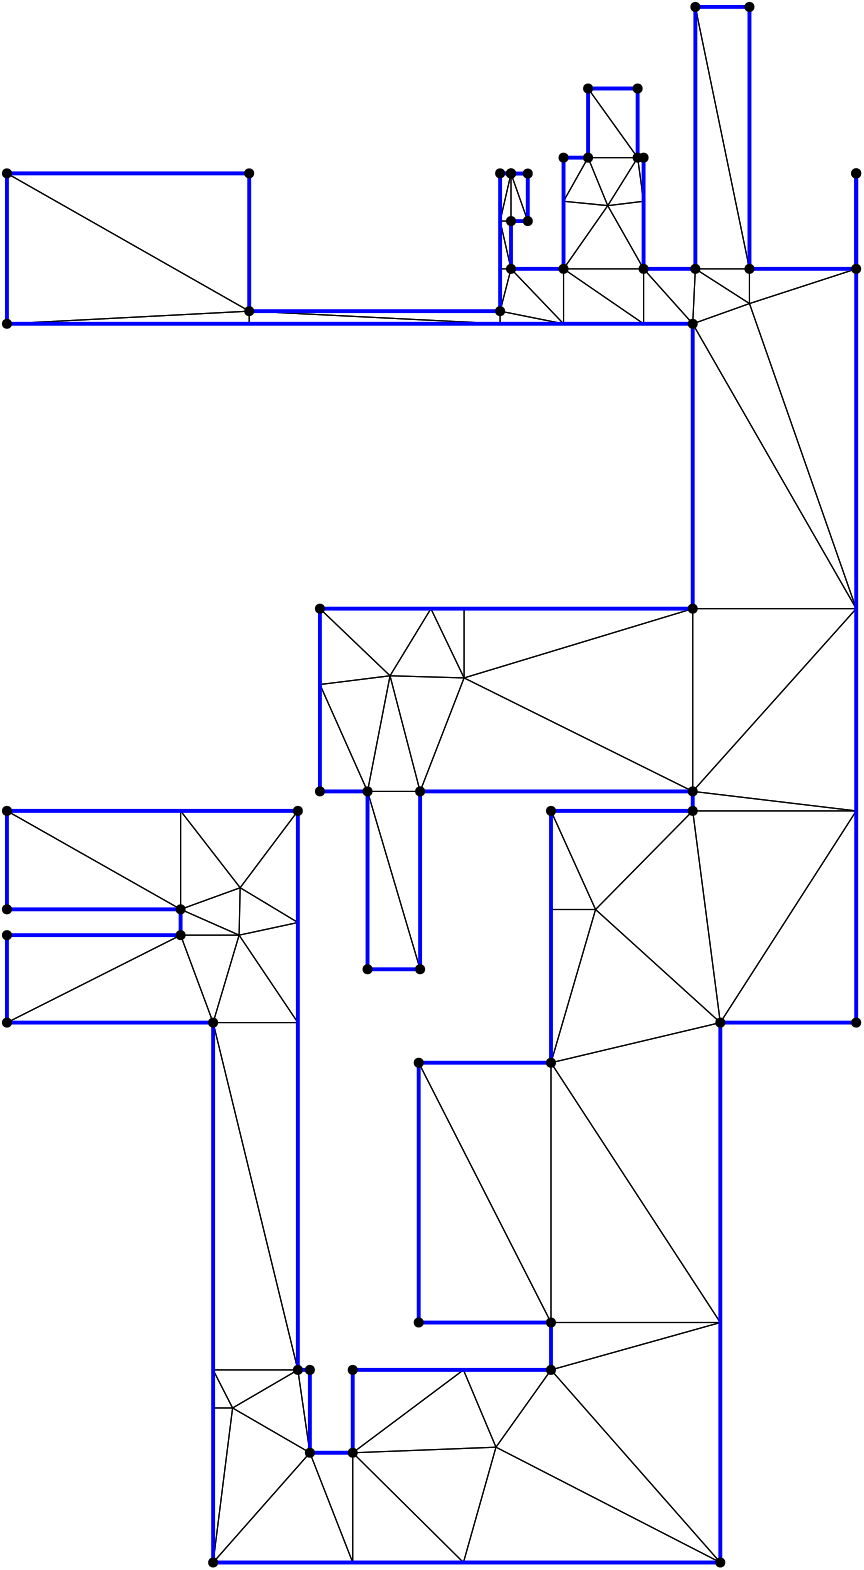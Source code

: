 <?xml version="1.0"?>
<!DOCTYPE ipe SYSTEM "ipe.dtd">
<ipe version="70218" creator="Ipe 7.2.24">
<info created="D:20221020151441" modified="D:20221020151441"/>
<ipestyle name="basic">
<symbol name="mark/disk(sx)" transformations="translations">
<path fill="sym-stroke">
0.6 0 0 0.6 0 0 e
</path>
</symbol>
<anglesize name="22.5 deg" value="22.5"/>
<anglesize name="30 deg" value="30"/>
<anglesize name="45 deg" value="45"/>
<anglesize name="60 deg" value="60"/>
<anglesize name="90 deg" value="90"/>
<arrowsize name="large" value="10"/>
<arrowsize name="small" value="5"/>
<arrowsize name="tiny" value="3"/>
<color name="blue" value="0 0 1"/>
<color name="gray" value="0.745"/>
<color name="green" value="0 1 0"/>
<color name="red" value="1 0 0"/>
<color name="pink" value="1 0.753 0.796"/>
<pen name="heavier" value="0.8"/>
<pen name="fat" value="1.4"/>
<pen name="ultrafat" value="2"/>
<gridsize name="16 pts (~6 mm)" value="16"/>
<gridsize name="32 pts (~12 mm)" value="32"/>
<gridsize name="4 pts" value="4"/>
<gridsize name="8 pts (~3 mm)" value="8"/>
<opacity name="10%" value="0.1"/>
<opacity name="25%" value="0.25"/>
<opacity name="50%" value="0.5"/>
<opacity name="75%" value="0.75"/>
<symbolsize name="large" value="5"/>
<symbolsize name="small" value="2"/>
<symbolsize name="tiny" value="1.1"/>
<textsize name="huge" value="\huge"/>
<textsize name="large" value="\large"/>
<textsize name="small" value="\small"/>
<textsize name="tiny" value="	iny"/>
<tiling name="falling" angle="-60" step="4" width="1"/>
<tiling name="rising" angle="30" step="4" width="1"/>
</ipestyle>
<page>
<layer name="hull"/>
<layer name="constraints"/>
<layer name="triangulation"/>
<layer name="obtuse"/>
<layer name="blub"/>
<layer name="problems"/>
<view layers="hull constraints triangulation obtuse blub" active="triangulation"/>
<path layer="triangulation" stroke="black">
321.729 348.215 m 
262.882 355.237 l 
</path>
<path layer="triangulation" stroke="black">
262.882 355.237 m 
262.882 348.215 l 
</path>
<path layer="triangulation" stroke="black">
262.882 348.215 m 
321.729 348.215 l 
</path>
<path layer="triangulation" stroke="black">
99.9533 320.558 m 
78.5206 312.781 l 
</path>
<path layer="triangulation" stroke="black">
78.5206 312.781 m 
99.576 303.485 l 
</path>
<path layer="triangulation" stroke="black">
99.576 303.485 m 
99.9533 320.558 l 
</path>
<path layer="triangulation" stroke="black">
99.576 303.485 m 
90.2254 272 l 
</path>
<path layer="triangulation" stroke="black">
90.2254 272 m 
120.73 272 l 
</path>
<path layer="triangulation" stroke="black">
120.73 272 m 
99.576 303.485 l 
</path>
<path layer="triangulation" stroke="black">
97.2328 133.267 m 
90.2254 77.6398 l 
</path>
<path layer="triangulation" stroke="black">
90.2254 77.6398 m 
125.059 117.146 l 
</path>
<path layer="triangulation" stroke="black">
125.059 117.146 m 
97.2328 133.267 l 
</path>
<path layer="triangulation" stroke="black">
197.462 577.66 m 
197.462 577.729 l 
</path>
<path layer="triangulation" stroke="black">
197.462 577.729 m 
193.537 577.729 l 
</path>
<path layer="triangulation" stroke="black">
193.537 577.729 m 
197.462 577.66 l 
</path>
<path layer="triangulation" stroke="black">
16 577.729 m 
16 523.571 l 
</path>
<path layer="triangulation" stroke="black">
16 523.571 m 
103.21 528.127 l 
</path>
<path layer="triangulation" stroke="black">
103.21 528.127 m 
16 577.729 l 
</path>
<path layer="triangulation" stroke="black">
153.911 396.86 m 
164.74 355.237 l 
</path>
<path layer="triangulation" stroke="black">
164.74 355.237 m 
180.573 396.091 l 
</path>
<path layer="triangulation" stroke="black">
180.573 396.091 m 
153.911 396.86 l 
</path>
<path layer="triangulation" stroke="black">
216.373 523.571 m 
193.537 528.127 l 
</path>
<path layer="triangulation" stroke="black">
193.537 528.127 m 
193.537 523.571 l 
</path>
<path layer="triangulation" stroke="black">
193.537 523.571 m 
216.373 523.571 l 
</path>
<path layer="triangulation" stroke="black">
243.053 608.277 m 
225.207 608.277 l 
</path>
<path layer="triangulation" stroke="black">
225.207 608.277 m 
243.053 583.377 l 
</path>
<path layer="triangulation" stroke="black">
243.053 583.377 m 
243.053 608.277 l 
</path>
<path layer="triangulation" stroke="black">
197.462 543.345 m 
216.373 523.571 l 
</path>
<path layer="triangulation" stroke="black">
216.373 523.571 m 
216.373 543.345 l 
</path>
<path layer="triangulation" stroke="black">
216.373 543.345 m 
197.462 543.345 l 
</path>
<path layer="triangulation" stroke="black">
216.373 567.685 m 
225.207 583.377 l 
</path>
<path layer="triangulation" stroke="black">
225.207 583.377 m 
216.373 583.377 l 
</path>
<path layer="triangulation" stroke="black">
216.373 583.377 m 
216.373 567.685 l 
</path>
<path layer="triangulation" stroke="black">
263.827 543.345 m 
262.882 523.571 l 
</path>
<path layer="triangulation" stroke="black">
262.882 523.571 m 
283.308 530.86 l 
</path>
<path layer="triangulation" stroke="black">
283.308 530.86 m 
263.827 543.345 l 
</path>
<path layer="triangulation" stroke="black">
272.811 164.034 m 
211.858 146.972 l 
</path>
<path layer="triangulation" stroke="black">
211.858 146.972 m 
272.811 77.6398 l 
</path>
<path layer="triangulation" stroke="black">
272.811 77.6398 m 
272.811 164.034 l 
</path>
<path layer="triangulation" stroke="black">
321.729 272 m 
321.729 348.215 l 
</path>
<path layer="triangulation" stroke="black">
321.729 348.215 m 
272.811 272 l 
</path>
<path layer="triangulation" stroke="black">
272.811 272 m 
321.729 272 l 
</path>
<path layer="triangulation" stroke="black">
90.2254 133.267 m 
97.2328 133.267 l 
</path>
<path layer="triangulation" stroke="black">
97.2328 133.267 m 
90.2254 146.972 l 
</path>
<path layer="triangulation" stroke="black">
90.2254 146.972 m 
90.2254 133.267 l 
</path>
<path layer="triangulation" stroke="black">
140.48 77.6398 m 
125.059 117.146 l 
</path>
<path layer="triangulation" stroke="black">
125.059 117.146 m 
90.2254 77.6398 l 
</path>
<path layer="triangulation" stroke="black">
90.2254 77.6398 m 
140.48 77.6398 l 
</path>
<path layer="triangulation" stroke="black">
125.059 146.972 m 
120.73 146.972 l 
</path>
<path layer="triangulation" stroke="black">
120.73 146.972 m 
125.059 117.146 l 
</path>
<path layer="triangulation" stroke="black">
125.059 117.146 m 
125.059 146.972 l 
</path>
<path layer="triangulation" stroke="black">
192.05 119.157 m 
180.34 146.972 l 
</path>
<path layer="triangulation" stroke="black">
180.34 146.972 m 
140.48 117.146 l 
</path>
<path layer="triangulation" stroke="black">
140.48 117.146 m 
192.05 119.157 l 
</path>
<path layer="triangulation" stroke="black">
120.73 272 m 
90.2254 272 l 
</path>
<path layer="triangulation" stroke="black">
90.2254 272 m 
120.73 146.972 l 
</path>
<path layer="triangulation" stroke="black">
120.73 146.972 m 
120.73 272 l 
</path>
<path layer="triangulation" stroke="black">
145.812 355.237 m 
145.812 291.21 l 
</path>
<path layer="triangulation" stroke="black">
145.812 291.21 m 
164.74 291.21 l 
</path>
<path layer="triangulation" stroke="black">
164.74 291.21 m 
145.812 355.237 l 
</path>
<path layer="triangulation" stroke="black">
272.811 272 m 
211.858 257.549 l 
</path>
<path layer="triangulation" stroke="black">
211.858 257.549 m 
272.811 164.034 l 
</path>
<path layer="triangulation" stroke="black">
272.811 164.034 m 
272.811 272 l 
</path>
<path layer="triangulation" stroke="black">
140.48 146.972 m 
140.48 117.146 l 
</path>
<path layer="triangulation" stroke="black">
140.48 117.146 m 
180.34 146.972 l 
</path>
<path layer="triangulation" stroke="black">
180.34 146.972 m 
140.48 146.972 l 
</path>
<path layer="triangulation" stroke="black">
99.576 303.485 m 
78.5206 303.485 l 
</path>
<path layer="triangulation" stroke="black">
78.5206 303.485 m 
90.2254 272 l 
</path>
<path layer="triangulation" stroke="black">
90.2254 272 m 
99.576 303.485 l 
</path>
<path layer="triangulation" stroke="black">
16 272 m 
90.2254 272 l 
</path>
<path layer="triangulation" stroke="black">
90.2254 272 m 
78.5206 303.485 l 
</path>
<path layer="triangulation" stroke="black">
78.5206 303.485 m 
16 272 l 
</path>
<path layer="triangulation" stroke="black">
16 272 m 
78.5206 303.485 l 
</path>
<path layer="triangulation" stroke="black">
78.5206 303.485 m 
16 303.485 l 
</path>
<path layer="triangulation" stroke="black">
16 303.485 m 
16 272 l 
</path>
<path layer="triangulation" stroke="black">
16 348.215 m 
16 312.781 l 
</path>
<path layer="triangulation" stroke="black">
16 312.781 m 
78.5206 312.781 l 
</path>
<path layer="triangulation" stroke="black">
78.5206 312.781 m 
16 348.215 l 
</path>
<path layer="triangulation" stroke="black">
78.5206 348.215 m 
78.5206 312.781 l 
</path>
<path layer="triangulation" stroke="black">
78.5206 312.781 m 
99.9533 320.558 l 
</path>
<path layer="triangulation" stroke="black">
99.9533 320.558 m 
78.5206 348.215 l 
</path>
<path layer="triangulation" stroke="black">
193.537 523.571 m 
103.21 528.127 l 
</path>
<path layer="triangulation" stroke="black">
103.21 528.127 m 
103.21 523.571 l 
</path>
<path layer="triangulation" stroke="black">
103.21 523.571 m 
193.537 523.571 l 
</path>
<path layer="triangulation" stroke="black">
103.21 577.729 m 
16 577.729 l 
</path>
<path layer="triangulation" stroke="black">
16 577.729 m 
103.21 528.127 l 
</path>
<path layer="triangulation" stroke="black">
103.21 528.127 m 
103.21 577.729 l 
</path>
<path layer="triangulation" stroke="black">
193.537 560.552 m 
197.462 560.552 l 
</path>
<path layer="triangulation" stroke="black">
197.462 560.552 m 
197.462 577.66 l 
</path>
<path layer="triangulation" stroke="black">
197.462 577.66 m 
193.537 560.552 l 
</path>
<path layer="triangulation" stroke="black">
193.537 543.345 m 
197.462 543.345 l 
</path>
<path layer="triangulation" stroke="black">
197.462 543.345 m 
193.537 560.552 l 
</path>
<path layer="triangulation" stroke="black">
193.537 560.552 m 
193.537 543.345 l 
</path>
<path layer="triangulation" stroke="black">
193.537 523.571 m 
193.537 528.127 l 
</path>
<path layer="triangulation" stroke="black">
193.537 528.127 m 
103.21 528.127 l 
</path>
<path layer="triangulation" stroke="black">
103.21 528.127 m 
193.537 523.571 l 
</path>
<path layer="triangulation" stroke="black">
153.911 396.86 m 
128.673 393.721 l 
</path>
<path layer="triangulation" stroke="black">
128.673 393.721 m 
145.812 355.237 l 
</path>
<path layer="triangulation" stroke="black">
145.812 355.237 m 
153.911 396.86 l 
</path>
<path layer="triangulation" stroke="black">
164.74 291.21 m 
164.74 355.237 l 
</path>
<path layer="triangulation" stroke="black">
164.74 355.237 m 
145.812 355.237 l 
</path>
<path layer="triangulation" stroke="black">
145.812 355.237 m 
164.74 291.21 l 
</path>
<path layer="triangulation" stroke="black">
193.537 560.552 m 
197.462 577.66 l 
</path>
<path layer="triangulation" stroke="black">
197.462 577.66 m 
193.537 577.729 l 
</path>
<path layer="triangulation" stroke="black">
193.537 577.729 m 
193.537 560.552 l 
</path>
<path layer="triangulation" stroke="black">
203.505 560.552 m 
203.505 577.66 l 
</path>
<path layer="triangulation" stroke="black">
203.505 577.66 m 
197.462 577.66 l 
</path>
<path layer="triangulation" stroke="black">
197.462 577.66 m 
203.505 560.552 l 
</path>
<path layer="triangulation" stroke="black">
225.207 583.377 m 
216.373 567.685 l 
</path>
<path layer="triangulation" stroke="black">
216.373 567.685 m 
232.286 566.108 l 
</path>
<path layer="triangulation" stroke="black">
232.286 566.108 m 
225.207 583.377 l 
</path>
<path layer="triangulation" stroke="black">
180.573 396.091 m 
262.882 355.237 l 
</path>
<path layer="triangulation" stroke="black">
262.882 355.237 m 
262.882 421.019 l 
</path>
<path layer="triangulation" stroke="black">
262.882 421.019 m 
180.573 396.091 l 
</path>
<path layer="triangulation" stroke="black">
243.053 583.377 m 
225.207 608.277 l 
</path>
<path layer="triangulation" stroke="black">
225.207 608.277 m 
225.207 583.377 l 
</path>
<path layer="triangulation" stroke="black">
225.207 583.377 m 
243.053 583.377 l 
</path>
<path layer="triangulation" stroke="black">
164.74 355.237 m 
262.882 355.237 l 
</path>
<path layer="triangulation" stroke="black">
262.882 355.237 m 
180.573 396.091 l 
</path>
<path layer="triangulation" stroke="black">
180.573 396.091 m 
164.74 355.237 l 
</path>
<path layer="triangulation" stroke="black">
263.827 637.64 m 
263.827 543.345 l 
</path>
<path layer="triangulation" stroke="black">
263.827 543.345 m 
283.308 543.345 l 
</path>
<path layer="triangulation" stroke="black">
283.308 543.345 m 
263.827 637.64 l 
</path>
<path layer="triangulation" stroke="black">
232.286 566.108 m 
245.193 567.685 l 
</path>
<path layer="triangulation" stroke="black">
245.193 567.685 m 
243.053 583.377 l 
</path>
<path layer="triangulation" stroke="black">
243.053 583.377 m 
232.286 566.108 l 
</path>
<path layer="triangulation" stroke="black">
263.827 637.64 m 
283.308 543.345 l 
</path>
<path layer="triangulation" stroke="black">
283.308 543.345 m 
283.308 637.64 l 
</path>
<path layer="triangulation" stroke="black">
283.308 637.64 m 
263.827 637.64 l 
</path>
<path layer="triangulation" stroke="black">
283.308 530.86 m 
321.72 543.345 l 
</path>
<path layer="triangulation" stroke="black">
321.72 543.345 m 
283.308 543.345 l 
</path>
<path layer="triangulation" stroke="black">
283.308 543.345 m 
283.308 530.86 l 
</path>
<path layer="triangulation" stroke="black">
262.882 523.571 m 
263.827 543.345 l 
</path>
<path layer="triangulation" stroke="black">
263.827 543.345 m 
245.193 543.345 l 
</path>
<path layer="triangulation" stroke="black">
245.193 543.345 m 
262.882 523.571 l 
</path>
<path layer="triangulation" stroke="black">
321.72 577.729 m 
321.72 543.345 l 
</path>
<path layer="triangulation" stroke="black">
321.72 543.345 m 
321.729 543.345 l 
</path>
<path layer="triangulation" stroke="black">
321.729 543.345 m 
321.72 577.729 l 
</path>
<path layer="triangulation" stroke="black">
216.373 543.345 m 
216.373 523.571 l 
</path>
<path layer="triangulation" stroke="black">
216.373 523.571 m 
245.193 523.571 l 
</path>
<path layer="triangulation" stroke="black">
245.193 523.571 m 
216.373 543.345 l 
</path>
<path layer="triangulation" stroke="black">
262.882 523.571 m 
321.729 421.019 l 
</path>
<path layer="triangulation" stroke="black">
321.729 421.019 m 
283.308 530.86 l 
</path>
<path layer="triangulation" stroke="black">
283.308 530.86 m 
262.882 523.571 l 
</path>
<path layer="triangulation" stroke="black">
227.904 312.724 m 
211.858 312.724 l 
</path>
<path layer="triangulation" stroke="black">
211.858 312.724 m 
211.858 257.549 l 
</path>
<path layer="triangulation" stroke="black">
211.858 257.549 m 
227.904 312.724 l 
</path>
<path layer="triangulation" stroke="black">
197.462 543.345 m 
197.462 560.552 l 
</path>
<path layer="triangulation" stroke="black">
197.462 560.552 m 
193.537 560.552 l 
</path>
<path layer="triangulation" stroke="black">
193.537 560.552 m 
197.462 543.345 l 
</path>
<path layer="triangulation" stroke="black">
203.505 560.552 m 
197.462 577.66 l 
</path>
<path layer="triangulation" stroke="black">
197.462 577.66 m 
197.462 560.552 l 
</path>
<path layer="triangulation" stroke="black">
197.462 560.552 m 
203.505 560.552 l 
</path>
<path layer="triangulation" stroke="black">
216.373 523.571 m 
197.462 543.345 l 
</path>
<path layer="triangulation" stroke="black">
197.462 543.345 m 
193.537 528.127 l 
</path>
<path layer="triangulation" stroke="black">
193.537 528.127 m 
216.373 523.571 l 
</path>
<path layer="triangulation" stroke="black">
180.34 77.6398 m 
140.48 117.146 l 
</path>
<path layer="triangulation" stroke="black">
140.48 117.146 m 
140.48 77.6398 l 
</path>
<path layer="triangulation" stroke="black">
140.48 77.6398 m 
180.34 77.6398 l 
</path>
<path layer="triangulation" stroke="black">
227.904 312.724 m 
211.858 257.549 l 
</path>
<path layer="triangulation" stroke="black">
211.858 257.549 m 
272.811 272 l 
</path>
<path layer="triangulation" stroke="black">
272.811 272 m 
227.904 312.724 l 
</path>
<path layer="triangulation" stroke="black">
164.238 257.549 m 
164.238 164.034 l 
</path>
<path layer="triangulation" stroke="black">
164.238 164.034 m 
211.858 164.034 l 
</path>
<path layer="triangulation" stroke="black">
211.858 164.034 m 
164.238 257.549 l 
</path>
<path layer="triangulation" stroke="black">
272.811 164.034 m 
211.858 164.034 l 
</path>
<path layer="triangulation" stroke="black">
211.858 164.034 m 
211.858 146.972 l 
</path>
<path layer="triangulation" stroke="black">
211.858 146.972 m 
272.811 164.034 l 
</path>
<path layer="triangulation" stroke="black">
211.858 257.549 m 
164.238 257.549 l 
</path>
<path layer="triangulation" stroke="black">
164.238 257.549 m 
211.858 164.034 l 
</path>
<path layer="triangulation" stroke="black">
211.858 164.034 m 
211.858 257.549 l 
</path>
<path layer="triangulation" stroke="black">
211.858 257.549 m 
211.858 164.034 l 
</path>
<path layer="triangulation" stroke="black">
211.858 164.034 m 
272.811 164.034 l 
</path>
<path layer="triangulation" stroke="black">
272.811 164.034 m 
211.858 257.549 l 
</path>
<path layer="triangulation" stroke="black">
321.729 348.215 m 
262.882 348.215 l 
</path>
<path layer="triangulation" stroke="black">
262.882 348.215 m 
272.811 272 l 
</path>
<path layer="triangulation" stroke="black">
272.811 272 m 
321.729 348.215 l 
</path>
<path layer="triangulation" stroke="black">
262.882 348.215 m 
211.858 348.215 l 
</path>
<path layer="triangulation" stroke="black">
211.858 348.215 m 
227.904 312.724 l 
</path>
<path layer="triangulation" stroke="black">
227.904 312.724 m 
262.882 348.215 l 
</path>
<path layer="triangulation" stroke="black">
120.73 308.039 m 
99.576 303.485 l 
</path>
<path layer="triangulation" stroke="black">
99.576 303.485 m 
120.73 272 l 
</path>
<path layer="triangulation" stroke="black">
120.73 272 m 
120.73 308.039 l 
</path>
<path layer="triangulation" stroke="black">
78.5206 312.781 m 
78.5206 303.485 l 
</path>
<path layer="triangulation" stroke="black">
78.5206 303.485 m 
99.576 303.485 l 
</path>
<path layer="triangulation" stroke="black">
99.576 303.485 m 
78.5206 312.781 l 
</path>
<path layer="triangulation" stroke="black">
90.2254 272 m 
90.2254 146.972 l 
</path>
<path layer="triangulation" stroke="black">
90.2254 146.972 m 
120.73 146.972 l 
</path>
<path layer="triangulation" stroke="black">
120.73 146.972 m 
90.2254 272 l 
</path>
<path layer="triangulation" stroke="black">
245.193 523.571 m 
262.882 523.571 l 
</path>
<path layer="triangulation" stroke="black">
262.882 523.571 m 
245.193 543.345 l 
</path>
<path layer="triangulation" stroke="black">
245.193 543.345 m 
245.193 523.571 l 
</path>
<path layer="triangulation" stroke="black">
216.373 543.345 m 
245.193 543.345 l 
</path>
<path layer="triangulation" stroke="black">
245.193 543.345 m 
232.286 566.108 l 
</path>
<path layer="triangulation" stroke="black">
232.286 566.108 m 
216.373 543.345 l 
</path>
<path layer="triangulation" stroke="black">
225.207 583.377 m 
232.286 566.108 l 
</path>
<path layer="triangulation" stroke="black">
232.286 566.108 m 
243.053 583.377 l 
</path>
<path layer="triangulation" stroke="black">
243.053 583.377 m 
225.207 583.377 l 
</path>
<path layer="triangulation" stroke="black">
216.373 567.685 m 
216.373 543.345 l 
</path>
<path layer="triangulation" stroke="black">
216.373 543.345 m 
232.286 566.108 l 
</path>
<path layer="triangulation" stroke="black">
232.286 566.108 m 
216.373 567.685 l 
</path>
<path layer="triangulation" stroke="black">
321.72 577.729 m 
321.729 543.345 l 
</path>
<path layer="triangulation" stroke="black">
321.729 543.345 m 
321.729 577.729 l 
</path>
<path layer="triangulation" stroke="black">
321.729 577.729 m 
321.72 577.729 l 
</path>
<path layer="triangulation" stroke="black">
321.72 543.345 m 
283.308 530.86 l 
</path>
<path layer="triangulation" stroke="black">
283.308 530.86 m 
321.729 421.019 l 
</path>
<path layer="triangulation" stroke="black">
321.729 421.019 m 
321.72 543.345 l 
</path>
<path layer="triangulation" stroke="black">
262.882 348.215 m 
227.904 312.724 l 
</path>
<path layer="triangulation" stroke="black">
227.904 312.724 m 
272.811 272 l 
</path>
<path layer="triangulation" stroke="black">
272.811 272 m 
262.882 348.215 l 
</path>
<path layer="triangulation" stroke="black">
97.2328 133.267 m 
90.2254 133.267 l 
</path>
<path layer="triangulation" stroke="black">
90.2254 133.267 m 
90.2254 77.6398 l 
</path>
<path layer="triangulation" stroke="black">
90.2254 77.6398 m 
97.2328 133.267 l 
</path>
<path layer="triangulation" stroke="black">
120.73 146.972 m 
97.2328 133.267 l 
</path>
<path layer="triangulation" stroke="black">
97.2328 133.267 m 
125.059 117.146 l 
</path>
<path layer="triangulation" stroke="black">
125.059 117.146 m 
120.73 146.972 l 
</path>
<path layer="triangulation" stroke="black">
120.73 146.972 m 
90.2254 146.972 l 
</path>
<path layer="triangulation" stroke="black">
90.2254 146.972 m 
97.2328 133.267 l 
</path>
<path layer="triangulation" stroke="black">
97.2328 133.267 m 
120.73 146.972 l 
</path>
<path layer="triangulation" stroke="black">
140.48 117.146 m 
125.059 117.146 l 
</path>
<path layer="triangulation" stroke="black">
125.059 117.146 m 
140.48 77.6398 l 
</path>
<path layer="triangulation" stroke="black">
140.48 77.6398 m 
140.48 117.146 l 
</path>
<path layer="triangulation" stroke="black">
120.73 348.215 m 
99.9533 320.558 l 
</path>
<path layer="triangulation" stroke="black">
99.9533 320.558 m 
120.73 308.039 l 
</path>
<path layer="triangulation" stroke="black">
120.73 308.039 m 
120.73 348.215 l 
</path>
<path layer="triangulation" stroke="black">
120.73 308.039 m 
99.9533 320.558 l 
</path>
<path layer="triangulation" stroke="black">
99.9533 320.558 m 
99.576 303.485 l 
</path>
<path layer="triangulation" stroke="black">
99.576 303.485 m 
120.73 308.039 l 
</path>
<path layer="triangulation" stroke="black">
120.73 348.215 m 
78.5206 348.215 l 
</path>
<path layer="triangulation" stroke="black">
78.5206 348.215 m 
99.9533 320.558 l 
</path>
<path layer="triangulation" stroke="black">
99.9533 320.558 m 
120.73 348.215 l 
</path>
<path layer="triangulation" stroke="black">
16 348.215 m 
78.5206 312.781 l 
</path>
<path layer="triangulation" stroke="black">
78.5206 312.781 m 
78.5206 348.215 l 
</path>
<path layer="triangulation" stroke="black">
78.5206 348.215 m 
16 348.215 l 
</path>
<path layer="triangulation" stroke="black">
103.21 528.127 m 
16 523.571 l 
</path>
<path layer="triangulation" stroke="black">
16 523.571 m 
103.21 523.571 l 
</path>
<path layer="triangulation" stroke="black">
103.21 523.571 m 
103.21 528.127 l 
</path>
<path layer="triangulation" stroke="black">
153.911 396.86 m 
168.628 421.019 l 
</path>
<path layer="triangulation" stroke="black">
168.628 421.019 m 
128.673 421.019 l 
</path>
<path layer="triangulation" stroke="black">
128.673 421.019 m 
153.911 396.86 l 
</path>
<path layer="triangulation" stroke="black">
128.673 393.721 m 
153.911 396.86 l 
</path>
<path layer="triangulation" stroke="black">
153.911 396.86 m 
128.673 421.019 l 
</path>
<path layer="triangulation" stroke="black">
128.673 421.019 m 
128.673 393.721 l 
</path>
<path layer="triangulation" stroke="black">
145.812 355.237 m 
164.74 355.237 l 
</path>
<path layer="triangulation" stroke="black">
164.74 355.237 m 
153.911 396.86 l 
</path>
<path layer="triangulation" stroke="black">
153.911 396.86 m 
145.812 355.237 l 
</path>
<path layer="triangulation" stroke="black">
128.673 355.237 m 
145.812 355.237 l 
</path>
<path layer="triangulation" stroke="black">
145.812 355.237 m 
128.673 393.721 l 
</path>
<path layer="triangulation" stroke="black">
128.673 393.721 m 
128.673 355.237 l 
</path>
<path layer="triangulation" stroke="black">
153.911 396.86 m 
180.573 396.091 l 
</path>
<path layer="triangulation" stroke="black">
180.573 396.091 m 
168.628 421.019 l 
</path>
<path layer="triangulation" stroke="black">
168.628 421.019 m 
153.911 396.86 l 
</path>
<path layer="triangulation" stroke="black">
180.573 396.091 m 
262.882 421.019 l 
</path>
<path layer="triangulation" stroke="black">
262.882 421.019 m 
180.573 421.019 l 
</path>
<path layer="triangulation" stroke="black">
180.573 421.019 m 
180.573 396.091 l 
</path>
<path layer="triangulation" stroke="black">
193.537 528.127 m 
197.462 543.345 l 
</path>
<path layer="triangulation" stroke="black">
197.462 543.345 m 
193.537 543.345 l 
</path>
<path layer="triangulation" stroke="black">
193.537 543.345 m 
193.537 528.127 l 
</path>
<path layer="triangulation" stroke="black">
243.053 583.377 m 
245.193 567.685 l 
</path>
<path layer="triangulation" stroke="black">
245.193 567.685 m 
245.193 583.377 l 
</path>
<path layer="triangulation" stroke="black">
245.193 583.377 m 
243.053 583.377 l 
</path>
<path layer="triangulation" stroke="black">
232.286 566.108 m 
245.193 543.345 l 
</path>
<path layer="triangulation" stroke="black">
245.193 543.345 m 
245.193 567.685 l 
</path>
<path layer="triangulation" stroke="black">
245.193 567.685 m 
232.286 566.108 l 
</path>
<path layer="triangulation" stroke="black">
263.827 543.345 m 
283.308 530.86 l 
</path>
<path layer="triangulation" stroke="black">
283.308 530.86 m 
283.308 543.345 l 
</path>
<path layer="triangulation" stroke="black">
283.308 543.345 m 
263.827 543.345 l 
</path>
<path layer="triangulation" stroke="black">
262.882 523.571 m 
262.882 421.019 l 
</path>
<path layer="triangulation" stroke="black">
262.882 421.019 m 
321.729 421.019 l 
</path>
<path layer="triangulation" stroke="black">
321.729 421.019 m 
262.882 523.571 l 
</path>
<path layer="triangulation" stroke="black">
216.373 543.345 m 
245.193 523.571 l 
</path>
<path layer="triangulation" stroke="black">
245.193 523.571 m 
245.193 543.345 l 
</path>
<path layer="triangulation" stroke="black">
245.193 543.345 m 
216.373 543.345 l 
</path>
<path layer="triangulation" stroke="black">
321.729 421.019 m 
262.882 355.237 l 
</path>
<path layer="triangulation" stroke="black">
262.882 355.237 m 
321.729 348.215 l 
</path>
<path layer="triangulation" stroke="black">
321.729 348.215 m 
321.729 421.019 l 
</path>
<path layer="triangulation" stroke="black">
321.72 543.345 m 
321.729 421.019 l 
</path>
<path layer="triangulation" stroke="black">
321.729 421.019 m 
321.729 543.345 l 
</path>
<path layer="triangulation" stroke="black">
321.729 543.345 m 
321.72 543.345 l 
</path>
<path layer="triangulation" stroke="black">
262.882 421.019 m 
262.882 355.237 l 
</path>
<path layer="triangulation" stroke="black">
262.882 355.237 m 
321.729 421.019 l 
</path>
<path layer="triangulation" stroke="black">
321.729 421.019 m 
262.882 421.019 l 
</path>
<path layer="triangulation" stroke="black">
168.628 421.019 m 
180.573 396.091 l 
</path>
<path layer="triangulation" stroke="black">
180.573 396.091 m 
180.573 421.019 l 
</path>
<path layer="triangulation" stroke="black">
180.573 421.019 m 
168.628 421.019 l 
</path>
<path layer="triangulation" stroke="black">
211.858 146.972 m 
192.05 119.157 l 
</path>
<path layer="triangulation" stroke="black">
192.05 119.157 m 
272.811 77.6398 l 
</path>
<path layer="triangulation" stroke="black">
272.811 77.6398 m 
211.858 146.972 l 
</path>
<path layer="triangulation" stroke="black">
211.858 146.972 m 
180.34 146.972 l 
</path>
<path layer="triangulation" stroke="black">
180.34 146.972 m 
192.05 119.157 l 
</path>
<path layer="triangulation" stroke="black">
192.05 119.157 m 
211.858 146.972 l 
</path>
<path layer="triangulation" stroke="black">
192.05 119.157 m 
180.34 77.6398 l 
</path>
<path layer="triangulation" stroke="black">
180.34 77.6398 m 
272.811 77.6398 l 
</path>
<path layer="triangulation" stroke="black">
272.811 77.6398 m 
192.05 119.157 l 
</path>
<path layer="triangulation" stroke="black">
192.05 119.157 m 
140.48 117.146 l 
</path>
<path layer="triangulation" stroke="black">
140.48 117.146 m 
180.34 77.6398 l 
</path>
<path layer="triangulation" stroke="black">
180.34 77.6398 m 
192.05 119.157 l 
</path>
<path layer="triangulation" stroke="black">
211.858 348.215 m 
211.858 312.724 l 
</path>
<path layer="triangulation" stroke="black">
211.858 312.724 m 
227.904 312.724 l 
</path>
<path layer="triangulation" stroke="black">
227.904 312.724 m 
211.858 348.215 l 
</path>
<path layer="hull" stroke="blue" pen="fat">
16 272 m 
90.2254 272 l 
</path>
<path layer="hull" stroke="blue" pen="fat">
90.2254 272 m 
90.2254 77.6398 l 
</path>
<path layer="hull" stroke="blue" pen="fat">
90.2254 77.6398 m 
272.811 77.6398 l 
</path>
<path layer="hull" stroke="blue" pen="fat">
272.811 77.6398 m 
272.811 272 l 
</path>
<path layer="hull" stroke="blue" pen="fat">
272.811 272 m 
321.729 272 l 
</path>
<path layer="hull" stroke="blue" pen="fat">
321.729 272 m 
321.729 577.729 l 
</path>
<path layer="hull" stroke="blue" pen="fat">
321.729 577.729 m 
321.72 577.729 l 
</path>
<path layer="hull" stroke="blue" pen="fat">
321.72 577.729 m 
321.72 543.345 l 
</path>
<path layer="hull" stroke="blue" pen="fat">
321.72 543.345 m 
283.308 543.345 l 
</path>
<path layer="hull" stroke="blue" pen="fat">
283.308 543.345 m 
283.308 637.64 l 
</path>
<path layer="hull" stroke="blue" pen="fat">
283.308 637.64 m 
263.827 637.64 l 
</path>
<path layer="hull" stroke="blue" pen="fat">
263.827 637.64 m 
263.827 543.345 l 
</path>
<path layer="hull" stroke="blue" pen="fat">
263.827 543.345 m 
245.193 543.345 l 
</path>
<path layer="hull" stroke="blue" pen="fat">
245.193 543.345 m 
245.193 583.377 l 
</path>
<path layer="hull" stroke="blue" pen="fat">
245.193 583.377 m 
243.053 583.377 l 
</path>
<path layer="hull" stroke="blue" pen="fat">
243.053 583.377 m 
243.053 608.277 l 
</path>
<path layer="hull" stroke="blue" pen="fat">
243.053 608.277 m 
225.207 608.277 l 
</path>
<path layer="hull" stroke="blue" pen="fat">
225.207 608.277 m 
225.207 583.377 l 
</path>
<path layer="hull" stroke="blue" pen="fat">
225.207 583.377 m 
216.373 583.377 l 
</path>
<path layer="hull" stroke="blue" pen="fat">
216.373 583.377 m 
216.373 543.345 l 
</path>
<path layer="hull" stroke="blue" pen="fat">
216.373 543.345 m 
197.462 543.345 l 
</path>
<path layer="hull" stroke="blue" pen="fat">
197.462 543.345 m 
197.462 560.552 l 
</path>
<path layer="hull" stroke="blue" pen="fat">
197.462 560.552 m 
203.505 560.552 l 
</path>
<path layer="hull" stroke="blue" pen="fat">
203.505 560.552 m 
203.505 577.66 l 
</path>
<path layer="hull" stroke="blue" pen="fat">
203.505 577.66 m 
197.462 577.66 l 
</path>
<path layer="hull" stroke="blue" pen="fat">
197.462 577.66 m 
197.462 577.729 l 
</path>
<path layer="hull" stroke="blue" pen="fat">
197.462 577.729 m 
193.537 577.729 l 
</path>
<path layer="hull" stroke="blue" pen="fat">
193.537 577.729 m 
193.537 528.127 l 
</path>
<path layer="hull" stroke="blue" pen="fat">
193.537 528.127 m 
103.21 528.127 l 
</path>
<path layer="hull" stroke="blue" pen="fat">
103.21 528.127 m 
103.21 577.729 l 
</path>
<path layer="hull" stroke="blue" pen="fat">
103.21 577.729 m 
16 577.729 l 
</path>
<path layer="hull" stroke="blue" pen="fat">
16 577.729 m 
16 523.571 l 
</path>
<path layer="hull" stroke="blue" pen="fat">
16 523.571 m 
262.882 523.571 l 
</path>
<path layer="hull" stroke="blue" pen="fat">
262.882 523.571 m 
262.882 421.019 l 
</path>
<path layer="hull" stroke="blue" pen="fat">
262.882 421.019 m 
128.673 421.019 l 
</path>
<path layer="hull" stroke="blue" pen="fat">
128.673 421.019 m 
128.673 355.237 l 
</path>
<path layer="hull" stroke="blue" pen="fat">
128.673 355.237 m 
145.812 355.237 l 
</path>
<path layer="hull" stroke="blue" pen="fat">
145.812 355.237 m 
145.812 291.21 l 
</path>
<path layer="hull" stroke="blue" pen="fat">
145.812 291.21 m 
164.74 291.21 l 
</path>
<path layer="hull" stroke="blue" pen="fat">
164.74 291.21 m 
164.74 355.237 l 
</path>
<path layer="hull" stroke="blue" pen="fat">
164.74 355.237 m 
262.882 355.237 l 
</path>
<path layer="hull" stroke="blue" pen="fat">
262.882 355.237 m 
262.882 348.215 l 
</path>
<path layer="hull" stroke="blue" pen="fat">
262.882 348.215 m 
211.858 348.215 l 
</path>
<path layer="hull" stroke="blue" pen="fat">
211.858 348.215 m 
211.858 257.549 l 
</path>
<path layer="hull" stroke="blue" pen="fat">
211.858 257.549 m 
164.238 257.549 l 
</path>
<path layer="hull" stroke="blue" pen="fat">
164.238 257.549 m 
164.238 164.034 l 
</path>
<path layer="hull" stroke="blue" pen="fat">
164.238 164.034 m 
211.858 164.034 l 
</path>
<path layer="hull" stroke="blue" pen="fat">
211.858 164.034 m 
211.858 146.972 l 
</path>
<path layer="hull" stroke="blue" pen="fat">
211.858 146.972 m 
140.48 146.972 l 
</path>
<path layer="hull" stroke="blue" pen="fat">
140.48 146.972 m 
140.48 117.146 l 
</path>
<path layer="hull" stroke="blue" pen="fat">
140.48 117.146 m 
125.059 117.146 l 
</path>
<path layer="hull" stroke="blue" pen="fat">
125.059 117.146 m 
125.059 146.972 l 
</path>
<path layer="hull" stroke="blue" pen="fat">
125.059 146.972 m 
120.73 146.972 l 
</path>
<path layer="hull" stroke="blue" pen="fat">
120.73 146.972 m 
120.73 348.215 l 
</path>
<path layer="hull" stroke="blue" pen="fat">
120.73 348.215 m 
16 348.215 l 
</path>
<path layer="hull" stroke="blue" pen="fat">
16 348.215 m 
16 312.781 l 
</path>
<path layer="hull" stroke="blue" pen="fat">
16 312.781 m 
78.5206 312.781 l 
</path>
<path layer="hull" stroke="blue" pen="fat">
78.5206 312.781 m 
78.5206 303.485 l 
</path>
<path layer="hull" stroke="blue" pen="fat">
78.5206 303.485 m 
16 303.485 l 
</path>
<path layer="hull" stroke="blue" pen="fat">
16 303.485 m 
16 272 l 
</path>
<use layer="points" name="mark/disk(sx)" pos="16 272" size="normal" stroke="black"/>
<use layer="points" name="mark/disk(sx)" pos="90.2254 272" size="normal" stroke="black"/>
<use layer="points" name="mark/disk(sx)" pos="90.2254 77.6398" size="normal" stroke="black"/>
<use layer="points" name="mark/disk(sx)" pos="272.811 77.6398" size="normal" stroke="black"/>
<use layer="points" name="mark/disk(sx)" pos="272.811 272" size="normal" stroke="black"/>
<use layer="points" name="mark/disk(sx)" pos="321.729 272" size="normal" stroke="black"/>
<use layer="points" name="mark/disk(sx)" pos="321.729 577.729" size="normal" stroke="black"/>
<use layer="points" name="mark/disk(sx)" pos="321.72 577.729" size="normal" stroke="black"/>
<use layer="points" name="mark/disk(sx)" pos="321.72 543.345" size="normal" stroke="black"/>
<use layer="points" name="mark/disk(sx)" pos="283.308 543.345" size="normal" stroke="black"/>
<use layer="points" name="mark/disk(sx)" pos="283.308 637.64" size="normal" stroke="black"/>
<use layer="points" name="mark/disk(sx)" pos="263.827 637.64" size="normal" stroke="black"/>
<use layer="points" name="mark/disk(sx)" pos="263.827 543.345" size="normal" stroke="black"/>
<use layer="points" name="mark/disk(sx)" pos="245.193 543.345" size="normal" stroke="black"/>
<use layer="points" name="mark/disk(sx)" pos="245.193 583.377" size="normal" stroke="black"/>
<use layer="points" name="mark/disk(sx)" pos="243.053 583.377" size="normal" stroke="black"/>
<use layer="points" name="mark/disk(sx)" pos="243.053 608.277" size="normal" stroke="black"/>
<use layer="points" name="mark/disk(sx)" pos="225.207 608.277" size="normal" stroke="black"/>
<use layer="points" name="mark/disk(sx)" pos="225.207 583.377" size="normal" stroke="black"/>
<use layer="points" name="mark/disk(sx)" pos="216.373 583.377" size="normal" stroke="black"/>
<use layer="points" name="mark/disk(sx)" pos="216.373 543.345" size="normal" stroke="black"/>
<use layer="points" name="mark/disk(sx)" pos="197.462 543.345" size="normal" stroke="black"/>
<use layer="points" name="mark/disk(sx)" pos="197.462 560.552" size="normal" stroke="black"/>
<use layer="points" name="mark/disk(sx)" pos="203.505 560.552" size="normal" stroke="black"/>
<use layer="points" name="mark/disk(sx)" pos="203.505 577.66" size="normal" stroke="black"/>
<use layer="points" name="mark/disk(sx)" pos="197.462 577.66" size="normal" stroke="black"/>
<use layer="points" name="mark/disk(sx)" pos="197.462 577.729" size="normal" stroke="black"/>
<use layer="points" name="mark/disk(sx)" pos="193.537 577.729" size="normal" stroke="black"/>
<use layer="points" name="mark/disk(sx)" pos="193.537 528.127" size="normal" stroke="black"/>
<use layer="points" name="mark/disk(sx)" pos="103.21 528.127" size="normal" stroke="black"/>
<use layer="points" name="mark/disk(sx)" pos="103.21 577.729" size="normal" stroke="black"/>
<use layer="points" name="mark/disk(sx)" pos="16 577.729" size="normal" stroke="black"/>
<use layer="points" name="mark/disk(sx)" pos="16 523.571" size="normal" stroke="black"/>
<use layer="points" name="mark/disk(sx)" pos="262.882 523.571" size="normal" stroke="black"/>
<use layer="points" name="mark/disk(sx)" pos="262.882 421.019" size="normal" stroke="black"/>
<use layer="points" name="mark/disk(sx)" pos="128.673 421.019" size="normal" stroke="black"/>
<use layer="points" name="mark/disk(sx)" pos="128.673 355.237" size="normal" stroke="black"/>
<use layer="points" name="mark/disk(sx)" pos="145.812 355.237" size="normal" stroke="black"/>
<use layer="points" name="mark/disk(sx)" pos="145.812 291.21" size="normal" stroke="black"/>
<use layer="points" name="mark/disk(sx)" pos="164.74 291.21" size="normal" stroke="black"/>
<use layer="points" name="mark/disk(sx)" pos="164.74 355.237" size="normal" stroke="black"/>
<use layer="points" name="mark/disk(sx)" pos="262.882 355.237" size="normal" stroke="black"/>
<use layer="points" name="mark/disk(sx)" pos="262.882 348.215" size="normal" stroke="black"/>
<use layer="points" name="mark/disk(sx)" pos="211.858 348.215" size="normal" stroke="black"/>
<use layer="points" name="mark/disk(sx)" pos="211.858 257.549" size="normal" stroke="black"/>
<use layer="points" name="mark/disk(sx)" pos="164.238 257.549" size="normal" stroke="black"/>
<use layer="points" name="mark/disk(sx)" pos="164.238 164.034" size="normal" stroke="black"/>
<use layer="points" name="mark/disk(sx)" pos="211.858 164.034" size="normal" stroke="black"/>
<use layer="points" name="mark/disk(sx)" pos="211.858 146.972" size="normal" stroke="black"/>
<use layer="points" name="mark/disk(sx)" pos="140.48 146.972" size="normal" stroke="black"/>
<use layer="points" name="mark/disk(sx)" pos="140.48 117.146" size="normal" stroke="black"/>
<use layer="points" name="mark/disk(sx)" pos="125.059 117.146" size="normal" stroke="black"/>
<use layer="points" name="mark/disk(sx)" pos="125.059 146.972" size="normal" stroke="black"/>
<use layer="points" name="mark/disk(sx)" pos="120.73 146.972" size="normal" stroke="black"/>
<use layer="points" name="mark/disk(sx)" pos="120.73 348.215" size="normal" stroke="black"/>
<use layer="points" name="mark/disk(sx)" pos="16 348.215" size="normal" stroke="black"/>
<use layer="points" name="mark/disk(sx)" pos="16 312.781" size="normal" stroke="black"/>
<use layer="points" name="mark/disk(sx)" pos="78.5206 312.781" size="normal" stroke="black"/>
<use layer="points" name="mark/disk(sx)" pos="78.5206 303.485" size="normal" stroke="black"/>
<use layer="points" name="mark/disk(sx)" pos="16 303.485" size="normal" stroke="black"/>
</page>
</ipe>
